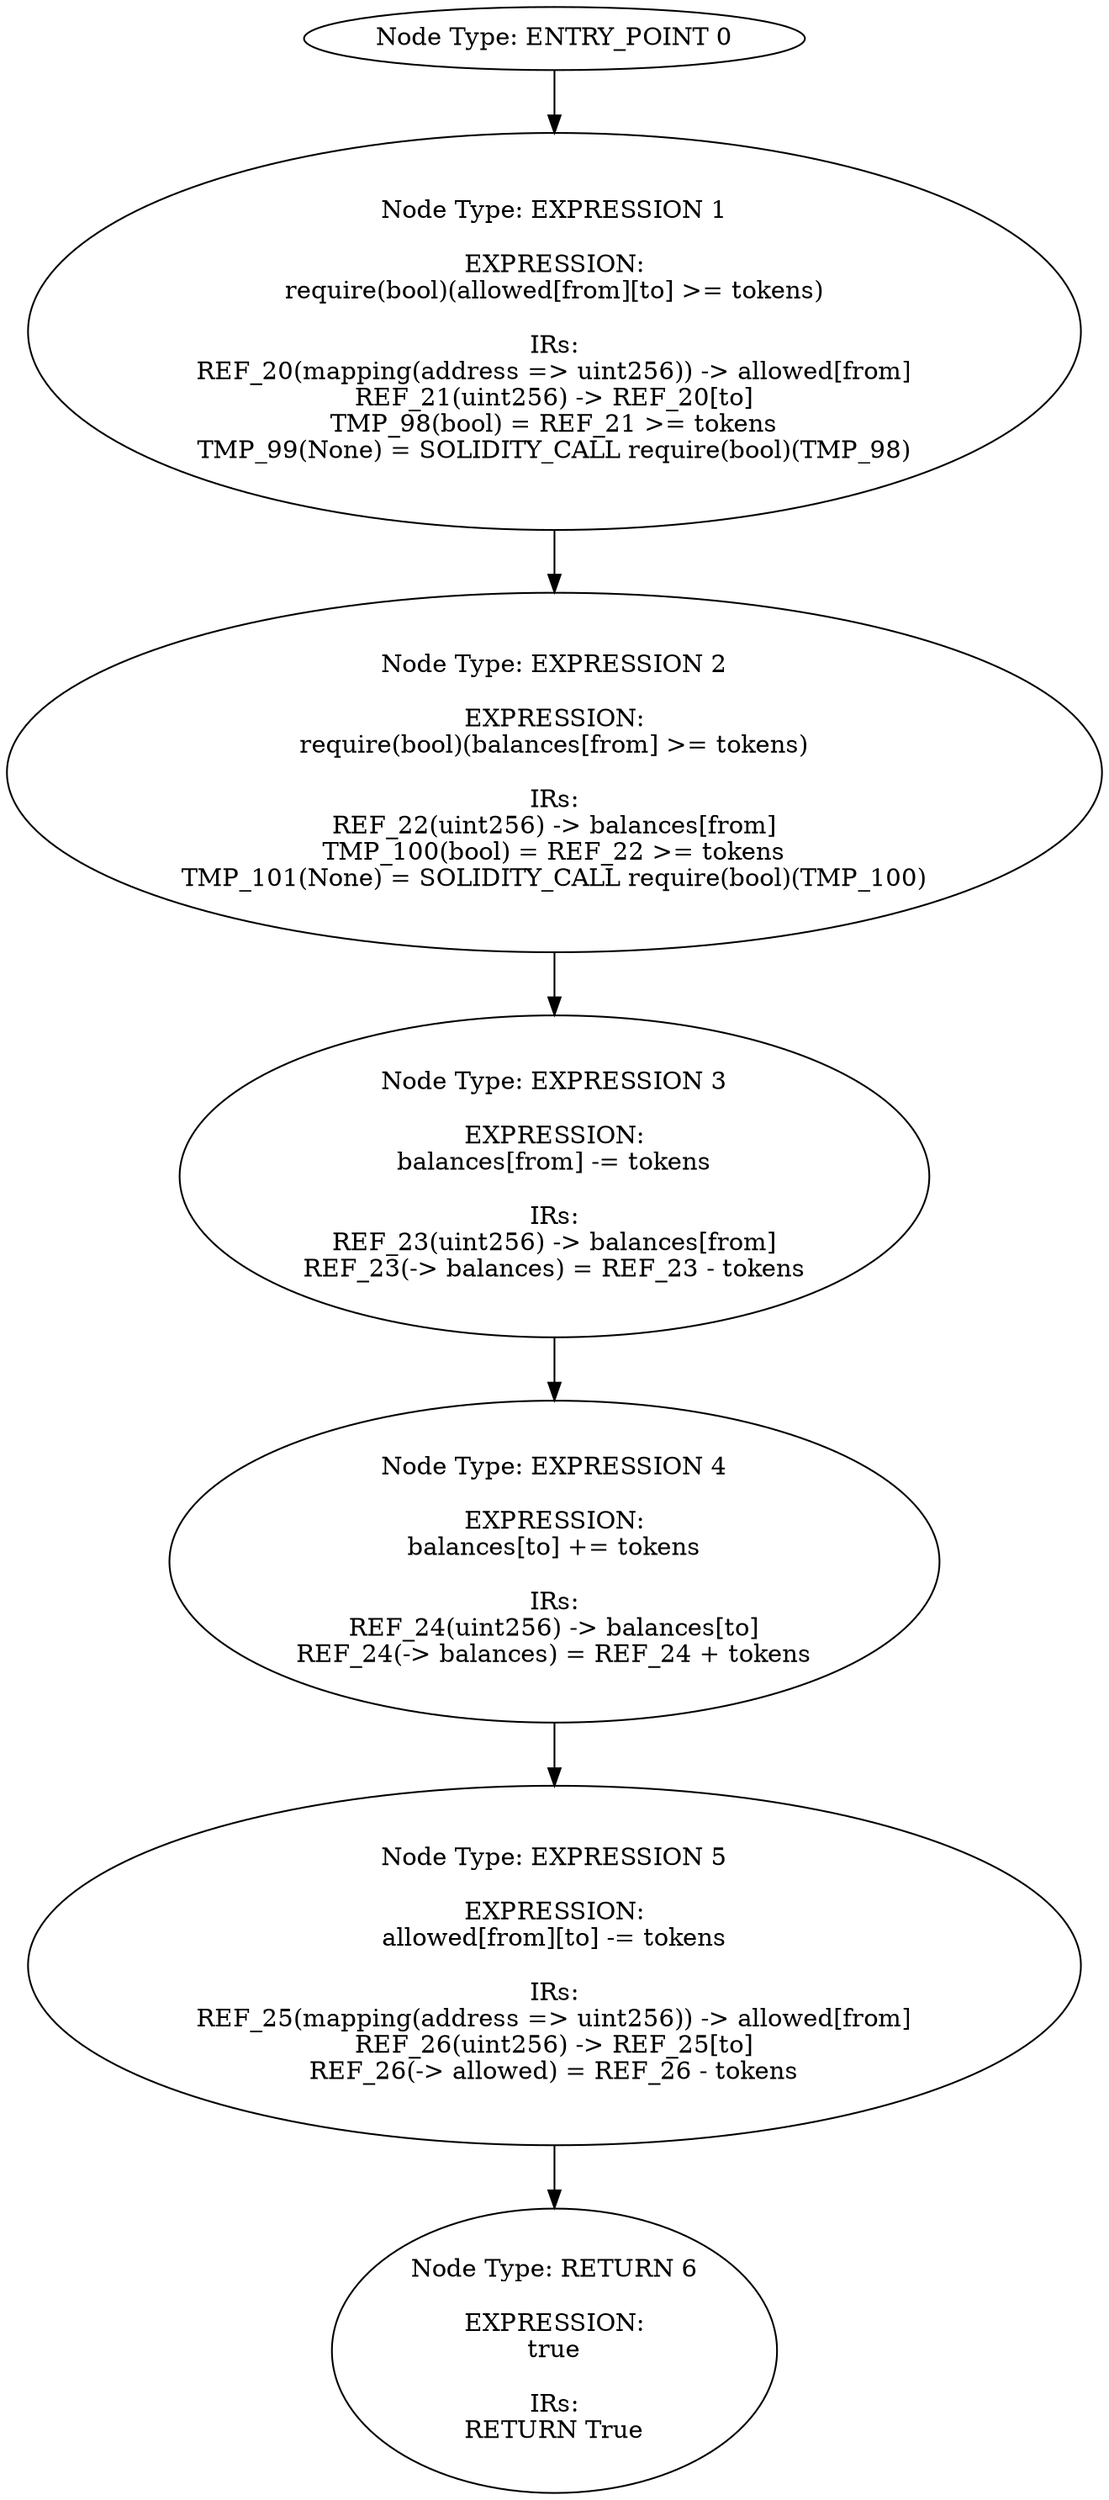 digraph{
0[label="Node Type: ENTRY_POINT 0
"];
0->1;
1[label="Node Type: EXPRESSION 1

EXPRESSION:
require(bool)(allowed[from][to] >= tokens)

IRs:
REF_20(mapping(address => uint256)) -> allowed[from]
REF_21(uint256) -> REF_20[to]
TMP_98(bool) = REF_21 >= tokens
TMP_99(None) = SOLIDITY_CALL require(bool)(TMP_98)"];
1->2;
2[label="Node Type: EXPRESSION 2

EXPRESSION:
require(bool)(balances[from] >= tokens)

IRs:
REF_22(uint256) -> balances[from]
TMP_100(bool) = REF_22 >= tokens
TMP_101(None) = SOLIDITY_CALL require(bool)(TMP_100)"];
2->3;
3[label="Node Type: EXPRESSION 3

EXPRESSION:
balances[from] -= tokens

IRs:
REF_23(uint256) -> balances[from]
REF_23(-> balances) = REF_23 - tokens"];
3->4;
4[label="Node Type: EXPRESSION 4

EXPRESSION:
balances[to] += tokens

IRs:
REF_24(uint256) -> balances[to]
REF_24(-> balances) = REF_24 + tokens"];
4->5;
5[label="Node Type: EXPRESSION 5

EXPRESSION:
allowed[from][to] -= tokens

IRs:
REF_25(mapping(address => uint256)) -> allowed[from]
REF_26(uint256) -> REF_25[to]
REF_26(-> allowed) = REF_26 - tokens"];
5->6;
6[label="Node Type: RETURN 6

EXPRESSION:
true

IRs:
RETURN True"];
}
